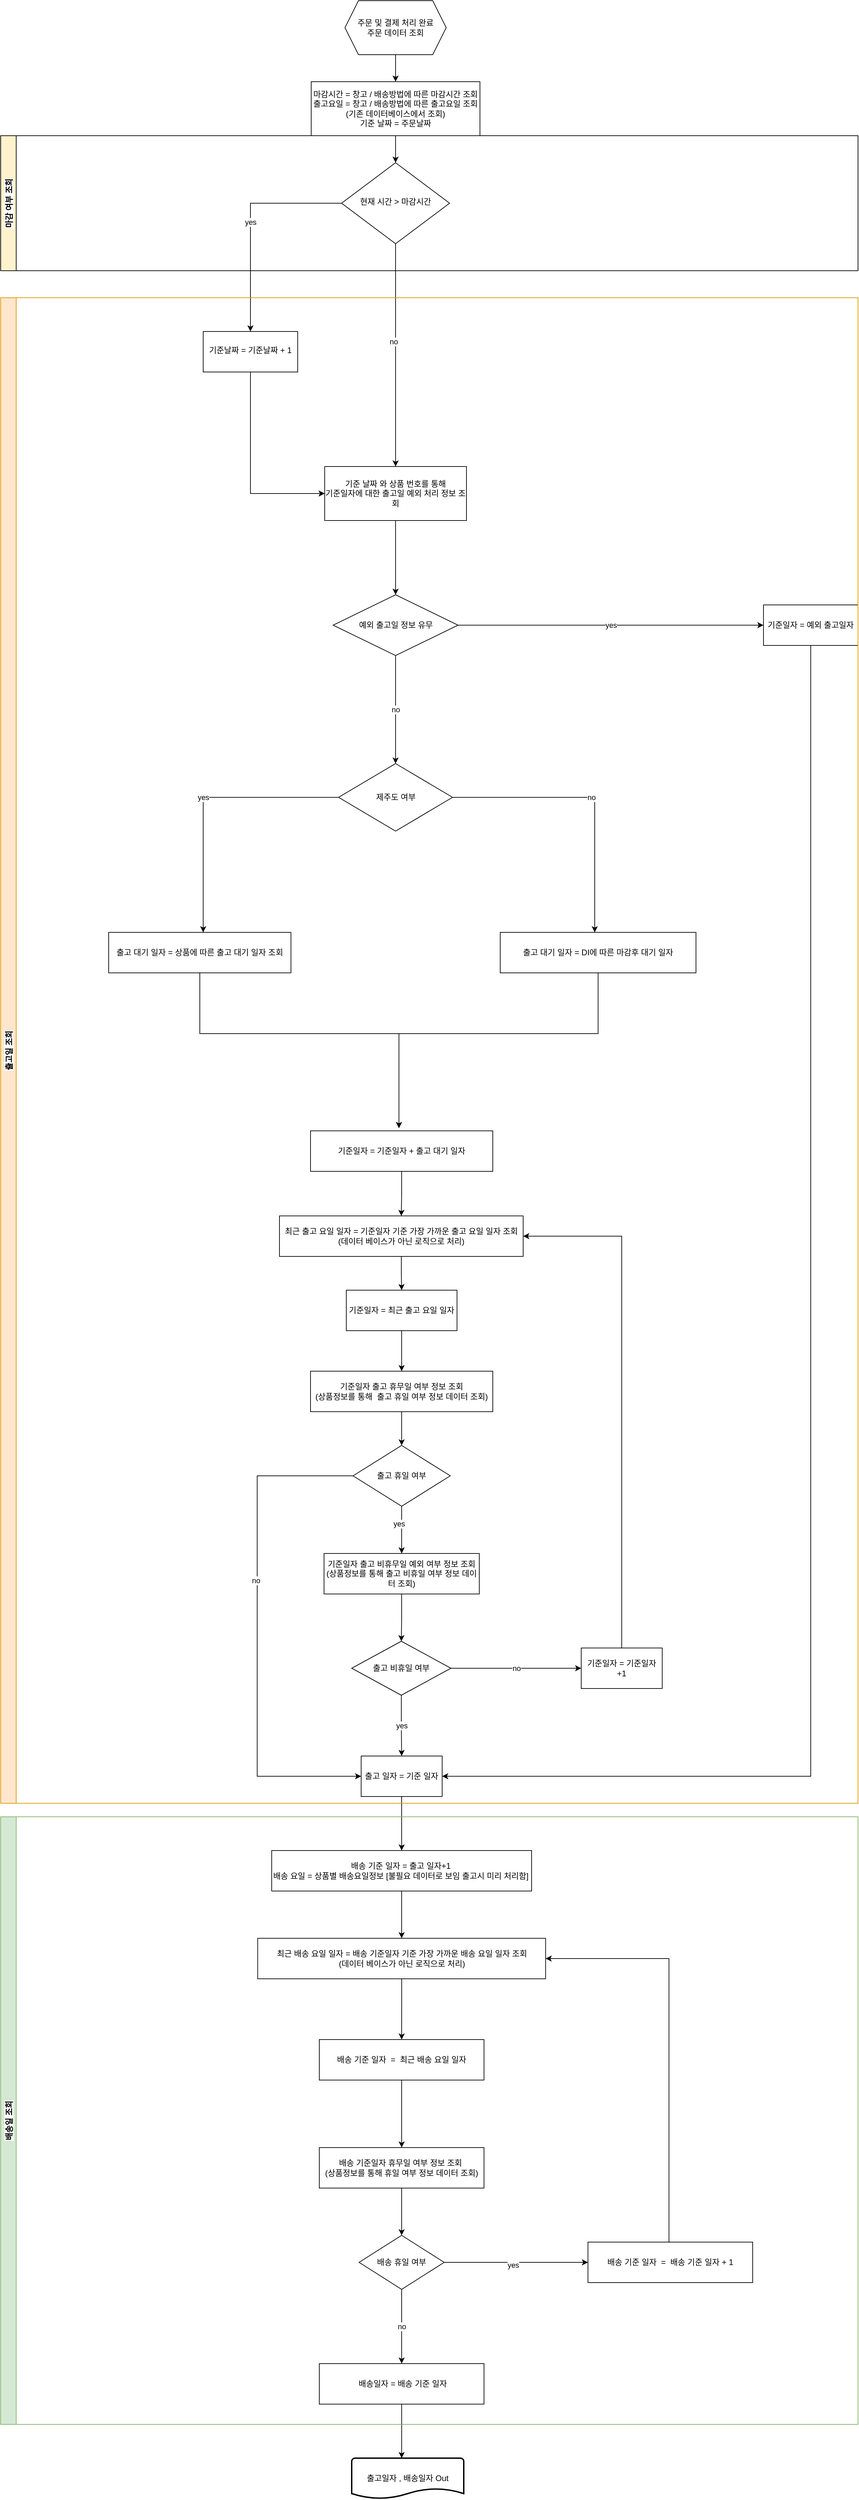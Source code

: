 <mxfile version="16.5.3" type="github" pages="3">
  <diagram id="VzNQY1p_oXzeHTvAkOu7" name="휴무일 처리 1안">
    <mxGraphModel dx="2893" dy="1044" grid="1" gridSize="10" guides="1" tooltips="1" connect="1" arrows="1" fold="1" page="1" pageScale="1" pageWidth="827" pageHeight="1169" math="0" shadow="0">
      <root>
        <mxCell id="0" />
        <mxCell id="1" parent="0" />
        <mxCell id="v3OYYm9u9Kp0wijlsDwA-1" value="" style="group" parent="1" vertex="1" connectable="0">
          <mxGeometry x="-590" y="50" width="1110" height="3700" as="geometry" />
        </mxCell>
        <mxCell id="Ka4MoPTzc-1YtRU2JHfL-5" value="현재 시간 &amp;gt; 마감시간" style="rhombus;whiteSpace=wrap;html=1;shadow=0;fontFamily=Helvetica;fontSize=12;align=center;strokeWidth=1;spacing=6;spacingTop=-4;" parent="v3OYYm9u9Kp0wijlsDwA-1" vertex="1">
          <mxGeometry x="345" y="240" width="160" height="120" as="geometry" />
        </mxCell>
        <mxCell id="Ka4MoPTzc-1YtRU2JHfL-7" value="주문 및 결제 처리 완료&lt;br&gt;주문 데이터 조회" style="shape=hexagon;perimeter=hexagonPerimeter2;whiteSpace=wrap;html=1;fixedSize=1;" parent="v3OYYm9u9Kp0wijlsDwA-1" vertex="1">
          <mxGeometry x="350" width="150" height="80" as="geometry" />
        </mxCell>
        <mxCell id="Ka4MoPTzc-1YtRU2JHfL-8" style="edgeStyle=orthogonalEdgeStyle;rounded=0;orthogonalLoop=1;jettySize=auto;html=1;entryX=0.5;entryY=0;entryDx=0;entryDy=0;" parent="v3OYYm9u9Kp0wijlsDwA-1" source="Ka4MoPTzc-1YtRU2JHfL-9" edge="1">
          <mxGeometry relative="1" as="geometry">
            <mxPoint x="425" y="240" as="targetPoint" />
          </mxGeometry>
        </mxCell>
        <mxCell id="Ka4MoPTzc-1YtRU2JHfL-9" value="&lt;span&gt;마감시간 = 창고 / 배송방법에 따른 마감시간 조회&lt;br&gt;&lt;/span&gt;출고요일&amp;nbsp;= 창고 / 배송방법에 따른 출고요일 조회&lt;span&gt;&lt;br&gt;(기존 데이터베이스에서 조회)&lt;/span&gt;&lt;br&gt;기준 날짜 = 주문날짜&lt;span&gt;&lt;br&gt;&lt;/span&gt;" style="rounded=0;whiteSpace=wrap;html=1;" parent="v3OYYm9u9Kp0wijlsDwA-1" vertex="1">
          <mxGeometry x="300" y="120" width="250" height="80" as="geometry" />
        </mxCell>
        <mxCell id="Ka4MoPTzc-1YtRU2JHfL-6" style="edgeStyle=orthogonalEdgeStyle;rounded=0;orthogonalLoop=1;jettySize=auto;html=1;entryX=0.5;entryY=0;entryDx=0;entryDy=0;" parent="v3OYYm9u9Kp0wijlsDwA-1" source="Ka4MoPTzc-1YtRU2JHfL-7" target="Ka4MoPTzc-1YtRU2JHfL-9" edge="1">
          <mxGeometry relative="1" as="geometry" />
        </mxCell>
        <mxCell id="Ka4MoPTzc-1YtRU2JHfL-11" value="기준날짜 = 기준날짜 + 1" style="whiteSpace=wrap;html=1;shadow=0;strokeWidth=1;spacing=6;spacingTop=-4;" parent="v3OYYm9u9Kp0wijlsDwA-1" vertex="1">
          <mxGeometry x="140" y="490" width="140" height="60" as="geometry" />
        </mxCell>
        <mxCell id="Ka4MoPTzc-1YtRU2JHfL-2" value="yes" style="edgeStyle=orthogonalEdgeStyle;rounded=0;orthogonalLoop=1;jettySize=auto;html=1;" parent="v3OYYm9u9Kp0wijlsDwA-1" source="Ka4MoPTzc-1YtRU2JHfL-5" target="Ka4MoPTzc-1YtRU2JHfL-11" edge="1">
          <mxGeometry relative="1" as="geometry">
            <Array as="points">
              <mxPoint x="210" y="300" />
            </Array>
          </mxGeometry>
        </mxCell>
        <mxCell id="Ka4MoPTzc-1YtRU2JHfL-13" value="기준 날짜 와 상품 번호를 통해&lt;br&gt;기준일자에 대한 출고일 예외 처리 정보 조회" style="rounded=0;whiteSpace=wrap;html=1;" parent="v3OYYm9u9Kp0wijlsDwA-1" vertex="1">
          <mxGeometry x="320" y="690" width="210" height="80" as="geometry" />
        </mxCell>
        <mxCell id="Ka4MoPTzc-1YtRU2JHfL-3" style="edgeStyle=orthogonalEdgeStyle;rounded=0;orthogonalLoop=1;jettySize=auto;html=1;" parent="v3OYYm9u9Kp0wijlsDwA-1" source="Ka4MoPTzc-1YtRU2JHfL-5" target="Ka4MoPTzc-1YtRU2JHfL-13" edge="1">
          <mxGeometry relative="1" as="geometry" />
        </mxCell>
        <mxCell id="Ka4MoPTzc-1YtRU2JHfL-4" value="no" style="edgeLabel;html=1;align=center;verticalAlign=middle;resizable=0;points=[];" parent="Ka4MoPTzc-1YtRU2JHfL-3" vertex="1" connectable="0">
          <mxGeometry x="-0.121" y="-3" relative="1" as="geometry">
            <mxPoint as="offset" />
          </mxGeometry>
        </mxCell>
        <mxCell id="Ka4MoPTzc-1YtRU2JHfL-10" style="edgeStyle=orthogonalEdgeStyle;rounded=0;orthogonalLoop=1;jettySize=auto;html=1;entryX=0;entryY=0.5;entryDx=0;entryDy=0;" parent="v3OYYm9u9Kp0wijlsDwA-1" source="Ka4MoPTzc-1YtRU2JHfL-11" target="Ka4MoPTzc-1YtRU2JHfL-13" edge="1">
          <mxGeometry relative="1" as="geometry">
            <Array as="points">
              <mxPoint x="210" y="730" />
            </Array>
          </mxGeometry>
        </mxCell>
        <mxCell id="Ka4MoPTzc-1YtRU2JHfL-16" value="예외 출고일 정보 유무" style="rhombus;whiteSpace=wrap;html=1;rounded=0;" parent="v3OYYm9u9Kp0wijlsDwA-1" vertex="1">
          <mxGeometry x="332.5" y="880" width="185" height="90" as="geometry" />
        </mxCell>
        <mxCell id="Ka4MoPTzc-1YtRU2JHfL-12" value="" style="edgeStyle=orthogonalEdgeStyle;rounded=0;orthogonalLoop=1;jettySize=auto;html=1;" parent="v3OYYm9u9Kp0wijlsDwA-1" source="Ka4MoPTzc-1YtRU2JHfL-13" target="Ka4MoPTzc-1YtRU2JHfL-16" edge="1">
          <mxGeometry relative="1" as="geometry" />
        </mxCell>
        <mxCell id="Ka4MoPTzc-1YtRU2JHfL-18" value="기준일자 = 예외 출고일자" style="whiteSpace=wrap;html=1;rounded=0;" parent="v3OYYm9u9Kp0wijlsDwA-1" vertex="1">
          <mxGeometry x="970" y="895" width="140" height="60" as="geometry" />
        </mxCell>
        <mxCell id="Ka4MoPTzc-1YtRU2JHfL-15" value="yes" style="edgeStyle=orthogonalEdgeStyle;rounded=0;orthogonalLoop=1;jettySize=auto;html=1;entryX=0;entryY=0.5;entryDx=0;entryDy=0;" parent="v3OYYm9u9Kp0wijlsDwA-1" source="Ka4MoPTzc-1YtRU2JHfL-16" target="Ka4MoPTzc-1YtRU2JHfL-18" edge="1">
          <mxGeometry relative="1" as="geometry" />
        </mxCell>
        <mxCell id="Ka4MoPTzc-1YtRU2JHfL-21" value="제주도 여부" style="rhombus;whiteSpace=wrap;html=1;" parent="v3OYYm9u9Kp0wijlsDwA-1" vertex="1">
          <mxGeometry x="340.62" y="1130" width="168.75" height="100" as="geometry" />
        </mxCell>
        <mxCell id="Ka4MoPTzc-1YtRU2JHfL-14" value="no" style="edgeStyle=orthogonalEdgeStyle;rounded=0;orthogonalLoop=1;jettySize=auto;html=1;" parent="v3OYYm9u9Kp0wijlsDwA-1" source="Ka4MoPTzc-1YtRU2JHfL-16" target="Ka4MoPTzc-1YtRU2JHfL-21" edge="1">
          <mxGeometry relative="1" as="geometry">
            <mxPoint x="425" y="1220" as="targetPoint" />
          </mxGeometry>
        </mxCell>
        <mxCell id="Ka4MoPTzc-1YtRU2JHfL-22" value="" style="edgeStyle=orthogonalEdgeStyle;rounded=0;orthogonalLoop=1;jettySize=auto;html=1;" parent="v3OYYm9u9Kp0wijlsDwA-1" source="Ka4MoPTzc-1YtRU2JHfL-23" edge="1">
          <mxGeometry relative="1" as="geometry">
            <mxPoint x="430" y="1670" as="targetPoint" />
            <Array as="points">
              <mxPoint x="135" y="1530" />
              <mxPoint x="430" y="1530" />
            </Array>
          </mxGeometry>
        </mxCell>
        <mxCell id="Ka4MoPTzc-1YtRU2JHfL-23" value="출고 대기 일자 = 상품에 따른 출고 대기 일자 조회" style="whiteSpace=wrap;html=1;" parent="v3OYYm9u9Kp0wijlsDwA-1" vertex="1">
          <mxGeometry y="1380" width="270" height="60" as="geometry" />
        </mxCell>
        <mxCell id="Ka4MoPTzc-1YtRU2JHfL-19" value="yes" style="edgeStyle=orthogonalEdgeStyle;rounded=0;orthogonalLoop=1;jettySize=auto;html=1;" parent="v3OYYm9u9Kp0wijlsDwA-1" source="Ka4MoPTzc-1YtRU2JHfL-21" target="Ka4MoPTzc-1YtRU2JHfL-23" edge="1">
          <mxGeometry relative="1" as="geometry">
            <Array as="points">
              <mxPoint x="140" y="1180" />
            </Array>
          </mxGeometry>
        </mxCell>
        <mxCell id="Ka4MoPTzc-1YtRU2JHfL-24" style="edgeStyle=orthogonalEdgeStyle;rounded=0;orthogonalLoop=1;jettySize=auto;html=1;" parent="v3OYYm9u9Kp0wijlsDwA-1" source="Ka4MoPTzc-1YtRU2JHfL-25" edge="1">
          <mxGeometry relative="1" as="geometry">
            <mxPoint x="430" y="1670" as="targetPoint" />
            <Array as="points">
              <mxPoint x="725" y="1530" />
              <mxPoint x="430" y="1530" />
            </Array>
          </mxGeometry>
        </mxCell>
        <mxCell id="Ka4MoPTzc-1YtRU2JHfL-25" value="출고 대기 일자 = DI에 따른 마감후 대기 일자" style="whiteSpace=wrap;html=1;" parent="v3OYYm9u9Kp0wijlsDwA-1" vertex="1">
          <mxGeometry x="580" y="1380" width="290" height="60" as="geometry" />
        </mxCell>
        <mxCell id="Ka4MoPTzc-1YtRU2JHfL-20" value="no" style="edgeStyle=orthogonalEdgeStyle;rounded=0;orthogonalLoop=1;jettySize=auto;html=1;" parent="v3OYYm9u9Kp0wijlsDwA-1" source="Ka4MoPTzc-1YtRU2JHfL-21" target="Ka4MoPTzc-1YtRU2JHfL-25" edge="1">
          <mxGeometry relative="1" as="geometry">
            <Array as="points">
              <mxPoint x="720" y="1180" />
            </Array>
          </mxGeometry>
        </mxCell>
        <mxCell id="Ka4MoPTzc-1YtRU2JHfL-27" value="기준일자 = 기준일자 + 출고 대기 일자" style="rounded=0;whiteSpace=wrap;html=1;" parent="v3OYYm9u9Kp0wijlsDwA-1" vertex="1">
          <mxGeometry x="299" y="1674" width="270" height="60" as="geometry" />
        </mxCell>
        <mxCell id="Ka4MoPTzc-1YtRU2JHfL-29" value="기준일자 출고 휴무일 여부 정보 조회&lt;br&gt;(상품정보를 통해&amp;nbsp; 출고 휴일 여부 정보 데이터 조회)" style="rounded=0;whiteSpace=wrap;html=1;" parent="v3OYYm9u9Kp0wijlsDwA-1" vertex="1">
          <mxGeometry x="299" y="2030" width="270" height="60" as="geometry" />
        </mxCell>
        <mxCell id="Ka4MoPTzc-1YtRU2JHfL-34" value="출고 휴일 여부" style="rhombus;whiteSpace=wrap;html=1;rounded=0;" parent="v3OYYm9u9Kp0wijlsDwA-1" vertex="1">
          <mxGeometry x="362" y="2140" width="144" height="90" as="geometry" />
        </mxCell>
        <mxCell id="Ka4MoPTzc-1YtRU2JHfL-28" value="" style="edgeStyle=orthogonalEdgeStyle;rounded=0;orthogonalLoop=1;jettySize=auto;html=1;" parent="v3OYYm9u9Kp0wijlsDwA-1" source="Ka4MoPTzc-1YtRU2JHfL-29" target="Ka4MoPTzc-1YtRU2JHfL-34" edge="1">
          <mxGeometry relative="1" as="geometry" />
        </mxCell>
        <mxCell id="Ka4MoPTzc-1YtRU2JHfL-36" value="&lt;span&gt;기준일자 출고 비휴무일 예외 여부 정보 조회&lt;/span&gt;&lt;br&gt;&lt;span&gt;(상품정보를 통해 출고 비휴일 여부 정보 데이터 조회)&lt;/span&gt;" style="whiteSpace=wrap;html=1;rounded=0;" parent="v3OYYm9u9Kp0wijlsDwA-1" vertex="1">
          <mxGeometry x="319" y="2300" width="230" height="60" as="geometry" />
        </mxCell>
        <mxCell id="Ka4MoPTzc-1YtRU2JHfL-30" value="" style="edgeStyle=orthogonalEdgeStyle;rounded=0;orthogonalLoop=1;jettySize=auto;html=1;" parent="v3OYYm9u9Kp0wijlsDwA-1" source="Ka4MoPTzc-1YtRU2JHfL-34" target="Ka4MoPTzc-1YtRU2JHfL-36" edge="1">
          <mxGeometry relative="1" as="geometry" />
        </mxCell>
        <mxCell id="Ka4MoPTzc-1YtRU2JHfL-31" value="yes" style="edgeLabel;html=1;align=center;verticalAlign=middle;resizable=0;points=[];" parent="Ka4MoPTzc-1YtRU2JHfL-30" vertex="1" connectable="0">
          <mxGeometry x="-0.257" y="-4" relative="1" as="geometry">
            <mxPoint as="offset" />
          </mxGeometry>
        </mxCell>
        <mxCell id="Ka4MoPTzc-1YtRU2JHfL-39" value="출고 비휴일 여부" style="rhombus;whiteSpace=wrap;html=1;rounded=0;" parent="v3OYYm9u9Kp0wijlsDwA-1" vertex="1">
          <mxGeometry x="360" y="2430" width="147" height="80" as="geometry" />
        </mxCell>
        <mxCell id="Ka4MoPTzc-1YtRU2JHfL-35" value="" style="edgeStyle=orthogonalEdgeStyle;rounded=0;orthogonalLoop=1;jettySize=auto;html=1;" parent="v3OYYm9u9Kp0wijlsDwA-1" source="Ka4MoPTzc-1YtRU2JHfL-36" target="Ka4MoPTzc-1YtRU2JHfL-39" edge="1">
          <mxGeometry relative="1" as="geometry" />
        </mxCell>
        <mxCell id="Ka4MoPTzc-1YtRU2JHfL-41" value="출고 일자 = 기준 일자" style="whiteSpace=wrap;html=1;rounded=0;" parent="v3OYYm9u9Kp0wijlsDwA-1" vertex="1">
          <mxGeometry x="374" y="2600" width="120" height="60" as="geometry" />
        </mxCell>
        <mxCell id="Ka4MoPTzc-1YtRU2JHfL-17" style="edgeStyle=orthogonalEdgeStyle;rounded=0;orthogonalLoop=1;jettySize=auto;html=1;entryX=1;entryY=0.5;entryDx=0;entryDy=0;" parent="v3OYYm9u9Kp0wijlsDwA-1" source="Ka4MoPTzc-1YtRU2JHfL-18" target="Ka4MoPTzc-1YtRU2JHfL-41" edge="1">
          <mxGeometry relative="1" as="geometry">
            <Array as="points">
              <mxPoint x="1040" y="2630" />
            </Array>
          </mxGeometry>
        </mxCell>
        <mxCell id="Ka4MoPTzc-1YtRU2JHfL-32" style="edgeStyle=orthogonalEdgeStyle;rounded=0;orthogonalLoop=1;jettySize=auto;html=1;entryX=0;entryY=0.5;entryDx=0;entryDy=0;" parent="v3OYYm9u9Kp0wijlsDwA-1" source="Ka4MoPTzc-1YtRU2JHfL-34" target="Ka4MoPTzc-1YtRU2JHfL-41" edge="1">
          <mxGeometry relative="1" as="geometry">
            <mxPoint x="230" y="2480" as="targetPoint" />
            <Array as="points">
              <mxPoint x="220" y="2185" />
              <mxPoint x="220" y="2630" />
            </Array>
          </mxGeometry>
        </mxCell>
        <mxCell id="Ka4MoPTzc-1YtRU2JHfL-33" value="no" style="edgeLabel;html=1;align=center;verticalAlign=middle;resizable=0;points=[];" parent="Ka4MoPTzc-1YtRU2JHfL-32" vertex="1" connectable="0">
          <mxGeometry x="-0.198" y="-2" relative="1" as="geometry">
            <mxPoint as="offset" />
          </mxGeometry>
        </mxCell>
        <mxCell id="Ka4MoPTzc-1YtRU2JHfL-37" value="yes" style="edgeStyle=orthogonalEdgeStyle;rounded=0;orthogonalLoop=1;jettySize=auto;html=1;" parent="v3OYYm9u9Kp0wijlsDwA-1" source="Ka4MoPTzc-1YtRU2JHfL-39" target="Ka4MoPTzc-1YtRU2JHfL-41" edge="1">
          <mxGeometry relative="1" as="geometry" />
        </mxCell>
        <mxCell id="Ka4MoPTzc-1YtRU2JHfL-43" value="기준일자 = 기준일자 +1" style="whiteSpace=wrap;html=1;rounded=0;" parent="v3OYYm9u9Kp0wijlsDwA-1" vertex="1">
          <mxGeometry x="700" y="2440" width="120" height="60" as="geometry" />
        </mxCell>
        <mxCell id="Ka4MoPTzc-1YtRU2JHfL-38" value="no" style="edgeStyle=orthogonalEdgeStyle;rounded=0;orthogonalLoop=1;jettySize=auto;html=1;entryX=0;entryY=0.5;entryDx=0;entryDy=0;" parent="v3OYYm9u9Kp0wijlsDwA-1" source="Ka4MoPTzc-1YtRU2JHfL-39" target="Ka4MoPTzc-1YtRU2JHfL-43" edge="1">
          <mxGeometry relative="1" as="geometry">
            <mxPoint x="640" y="2470" as="targetPoint" />
          </mxGeometry>
        </mxCell>
        <mxCell id="Ka4MoPTzc-1YtRU2JHfL-45" value="최근 출고 요일 일자 = 기준일자 기준 가장 가까운 출고 요일 일자 조회&lt;br&gt;(데이터 베이스가 아닌 로직으로 처리)" style="rounded=0;whiteSpace=wrap;html=1;" parent="v3OYYm9u9Kp0wijlsDwA-1" vertex="1">
          <mxGeometry x="253" y="1800" width="361" height="60" as="geometry" />
        </mxCell>
        <mxCell id="Ka4MoPTzc-1YtRU2JHfL-26" style="edgeStyle=orthogonalEdgeStyle;rounded=0;orthogonalLoop=1;jettySize=auto;html=1;entryX=0.5;entryY=0;entryDx=0;entryDy=0;" parent="v3OYYm9u9Kp0wijlsDwA-1" source="Ka4MoPTzc-1YtRU2JHfL-27" target="Ka4MoPTzc-1YtRU2JHfL-45" edge="1">
          <mxGeometry relative="1" as="geometry" />
        </mxCell>
        <mxCell id="Ka4MoPTzc-1YtRU2JHfL-42" style="edgeStyle=orthogonalEdgeStyle;rounded=0;orthogonalLoop=1;jettySize=auto;html=1;entryX=1;entryY=0.5;entryDx=0;entryDy=0;" parent="v3OYYm9u9Kp0wijlsDwA-1" source="Ka4MoPTzc-1YtRU2JHfL-43" target="Ka4MoPTzc-1YtRU2JHfL-45" edge="1">
          <mxGeometry relative="1" as="geometry">
            <Array as="points">
              <mxPoint x="760" y="1830" />
            </Array>
          </mxGeometry>
        </mxCell>
        <mxCell id="Ka4MoPTzc-1YtRU2JHfL-46" style="edgeStyle=orthogonalEdgeStyle;rounded=0;orthogonalLoop=1;jettySize=auto;html=1;entryX=0.5;entryY=0;entryDx=0;entryDy=0;" parent="v3OYYm9u9Kp0wijlsDwA-1" source="Ka4MoPTzc-1YtRU2JHfL-47" target="Ka4MoPTzc-1YtRU2JHfL-29" edge="1">
          <mxGeometry relative="1" as="geometry" />
        </mxCell>
        <mxCell id="Ka4MoPTzc-1YtRU2JHfL-47" value="기준일자 = 최근 출고 요일 일자" style="whiteSpace=wrap;html=1;rounded=0;" parent="v3OYYm9u9Kp0wijlsDwA-1" vertex="1">
          <mxGeometry x="352" y="1910" width="164" height="60" as="geometry" />
        </mxCell>
        <mxCell id="Ka4MoPTzc-1YtRU2JHfL-44" value="" style="edgeStyle=orthogonalEdgeStyle;rounded=0;orthogonalLoop=1;jettySize=auto;html=1;" parent="v3OYYm9u9Kp0wijlsDwA-1" source="Ka4MoPTzc-1YtRU2JHfL-45" target="Ka4MoPTzc-1YtRU2JHfL-47" edge="1">
          <mxGeometry relative="1" as="geometry" />
        </mxCell>
        <mxCell id="Ka4MoPTzc-1YtRU2JHfL-49" value="배송 기준 일자 = 출고 일자+1&amp;nbsp;&lt;br&gt;배송 요일 = 상품별 배송요일정보 [불필요 데이터로 보임 출고시 미리 처리함]&amp;nbsp;" style="whiteSpace=wrap;html=1;rounded=0;" parent="v3OYYm9u9Kp0wijlsDwA-1" vertex="1">
          <mxGeometry x="241.5" y="2740" width="385" height="60" as="geometry" />
        </mxCell>
        <mxCell id="Ka4MoPTzc-1YtRU2JHfL-40" value="" style="edgeStyle=orthogonalEdgeStyle;rounded=0;orthogonalLoop=1;jettySize=auto;html=1;" parent="v3OYYm9u9Kp0wijlsDwA-1" source="Ka4MoPTzc-1YtRU2JHfL-41" target="Ka4MoPTzc-1YtRU2JHfL-49" edge="1">
          <mxGeometry relative="1" as="geometry" />
        </mxCell>
        <mxCell id="Ka4MoPTzc-1YtRU2JHfL-51" value="배송 기준일자 휴무일 여부 정보 조회&amp;nbsp;&lt;br&gt;(상품정보를 통해 휴일 여부 정보 데이터 조회)" style="whiteSpace=wrap;html=1;rounded=0;" parent="v3OYYm9u9Kp0wijlsDwA-1" vertex="1">
          <mxGeometry x="312" y="3180" width="244" height="60" as="geometry" />
        </mxCell>
        <mxCell id="Ka4MoPTzc-1YtRU2JHfL-55" value="배송 휴일 여부" style="rhombus;whiteSpace=wrap;html=1;rounded=0;" parent="v3OYYm9u9Kp0wijlsDwA-1" vertex="1">
          <mxGeometry x="371" y="3310" width="126" height="80" as="geometry" />
        </mxCell>
        <mxCell id="Ka4MoPTzc-1YtRU2JHfL-50" value="" style="edgeStyle=orthogonalEdgeStyle;rounded=0;orthogonalLoop=1;jettySize=auto;html=1;" parent="v3OYYm9u9Kp0wijlsDwA-1" source="Ka4MoPTzc-1YtRU2JHfL-51" target="Ka4MoPTzc-1YtRU2JHfL-55" edge="1">
          <mxGeometry relative="1" as="geometry" />
        </mxCell>
        <mxCell id="Ka4MoPTzc-1YtRU2JHfL-57" value="최근 배송 요일 일자 =&amp;nbsp;배송&amp;nbsp;기준일자 기준 가장 가까운 배송 요일 일자 조회&lt;br&gt;(데이터 베이스가 아닌 로직으로 처리)" style="rounded=0;whiteSpace=wrap;html=1;" parent="v3OYYm9u9Kp0wijlsDwA-1" vertex="1">
          <mxGeometry x="220.75" y="2870" width="426.5" height="60" as="geometry" />
        </mxCell>
        <mxCell id="Ka4MoPTzc-1YtRU2JHfL-48" style="edgeStyle=orthogonalEdgeStyle;rounded=0;orthogonalLoop=1;jettySize=auto;html=1;entryX=0.5;entryY=0;entryDx=0;entryDy=0;" parent="v3OYYm9u9Kp0wijlsDwA-1" source="Ka4MoPTzc-1YtRU2JHfL-49" target="Ka4MoPTzc-1YtRU2JHfL-57" edge="1">
          <mxGeometry relative="1" as="geometry" />
        </mxCell>
        <mxCell id="Ka4MoPTzc-1YtRU2JHfL-58" style="edgeStyle=orthogonalEdgeStyle;rounded=0;orthogonalLoop=1;jettySize=auto;html=1;" parent="v3OYYm9u9Kp0wijlsDwA-1" source="Ka4MoPTzc-1YtRU2JHfL-59" target="Ka4MoPTzc-1YtRU2JHfL-51" edge="1">
          <mxGeometry relative="1" as="geometry" />
        </mxCell>
        <mxCell id="Ka4MoPTzc-1YtRU2JHfL-59" value="&lt;span&gt;배송 기준 일자&amp;nbsp; =&amp;nbsp;&amp;nbsp;&lt;/span&gt;최근 배송 요일 일자" style="whiteSpace=wrap;html=1;rounded=0;" parent="v3OYYm9u9Kp0wijlsDwA-1" vertex="1">
          <mxGeometry x="312" y="3020" width="244" height="60" as="geometry" />
        </mxCell>
        <mxCell id="Ka4MoPTzc-1YtRU2JHfL-56" style="edgeStyle=orthogonalEdgeStyle;rounded=0;orthogonalLoop=1;jettySize=auto;html=1;" parent="v3OYYm9u9Kp0wijlsDwA-1" source="Ka4MoPTzc-1YtRU2JHfL-57" target="Ka4MoPTzc-1YtRU2JHfL-59" edge="1">
          <mxGeometry relative="1" as="geometry" />
        </mxCell>
        <mxCell id="Ka4MoPTzc-1YtRU2JHfL-62" value="&amp;nbsp;배송일자 = 배송 기준 일자" style="whiteSpace=wrap;html=1;rounded=0;" parent="v3OYYm9u9Kp0wijlsDwA-1" vertex="1">
          <mxGeometry x="312" y="3500" width="244" height="60" as="geometry" />
        </mxCell>
        <mxCell id="Ka4MoPTzc-1YtRU2JHfL-52" value="no" style="edgeStyle=orthogonalEdgeStyle;rounded=0;orthogonalLoop=1;jettySize=auto;html=1;" parent="v3OYYm9u9Kp0wijlsDwA-1" source="Ka4MoPTzc-1YtRU2JHfL-55" target="Ka4MoPTzc-1YtRU2JHfL-62" edge="1">
          <mxGeometry relative="1" as="geometry" />
        </mxCell>
        <mxCell id="Ka4MoPTzc-1YtRU2JHfL-63" style="edgeStyle=orthogonalEdgeStyle;rounded=0;orthogonalLoop=1;jettySize=auto;html=1;entryX=1;entryY=0.5;entryDx=0;entryDy=0;" parent="v3OYYm9u9Kp0wijlsDwA-1" source="Ka4MoPTzc-1YtRU2JHfL-64" target="Ka4MoPTzc-1YtRU2JHfL-57" edge="1">
          <mxGeometry relative="1" as="geometry">
            <Array as="points">
              <mxPoint x="830" y="2900" />
            </Array>
          </mxGeometry>
        </mxCell>
        <mxCell id="Ka4MoPTzc-1YtRU2JHfL-64" value="&lt;span&gt;배송 기준 일자&amp;nbsp; =&amp;nbsp; 배송 기준 일자 + 1&lt;/span&gt;" style="whiteSpace=wrap;html=1;rounded=0;" parent="v3OYYm9u9Kp0wijlsDwA-1" vertex="1">
          <mxGeometry x="710" y="3320" width="244" height="60" as="geometry" />
        </mxCell>
        <mxCell id="Ka4MoPTzc-1YtRU2JHfL-53" style="edgeStyle=orthogonalEdgeStyle;rounded=0;orthogonalLoop=1;jettySize=auto;html=1;entryX=0;entryY=0.5;entryDx=0;entryDy=0;" parent="v3OYYm9u9Kp0wijlsDwA-1" source="Ka4MoPTzc-1YtRU2JHfL-55" target="Ka4MoPTzc-1YtRU2JHfL-64" edge="1">
          <mxGeometry relative="1" as="geometry" />
        </mxCell>
        <mxCell id="Ka4MoPTzc-1YtRU2JHfL-54" value="yes" style="edgeLabel;html=1;align=center;verticalAlign=middle;resizable=0;points=[];" parent="Ka4MoPTzc-1YtRU2JHfL-53" vertex="1" connectable="0">
          <mxGeometry x="-0.042" y="-3" relative="1" as="geometry">
            <mxPoint y="1" as="offset" />
          </mxGeometry>
        </mxCell>
        <mxCell id="Ka4MoPTzc-1YtRU2JHfL-65" value="출고일자 , 배송일자 Out" style="strokeWidth=2;html=1;shape=mxgraph.flowchart.document2;whiteSpace=wrap;size=0.25;labelBackgroundColor=#FFFFFF;" parent="v3OYYm9u9Kp0wijlsDwA-1" vertex="1">
          <mxGeometry x="360" y="3640" width="166" height="60" as="geometry" />
        </mxCell>
        <mxCell id="Ka4MoPTzc-1YtRU2JHfL-61" style="edgeStyle=orthogonalEdgeStyle;rounded=0;orthogonalLoop=1;jettySize=auto;html=1;entryX=0.446;entryY=0;entryDx=0;entryDy=0;entryPerimeter=0;" parent="v3OYYm9u9Kp0wijlsDwA-1" source="Ka4MoPTzc-1YtRU2JHfL-62" target="Ka4MoPTzc-1YtRU2JHfL-65" edge="1">
          <mxGeometry relative="1" as="geometry" />
        </mxCell>
        <mxCell id="_1lw4KRuPsajqVjGMdd5-1" value="츌고일 조회" style="swimlane;horizontal=0;labelBackgroundColor=#FFFFFF;fillColor=#ffe6cc;strokeColor=#d79b00;" vertex="1" parent="v3OYYm9u9Kp0wijlsDwA-1">
          <mxGeometry x="-160" y="440" width="1270" height="2230" as="geometry" />
        </mxCell>
        <mxCell id="_1lw4KRuPsajqVjGMdd5-6" value="배송일 조회" style="swimlane;horizontal=0;labelBackgroundColor=#FFFFFF;fillColor=#d5e8d4;strokeColor=#82b366;" vertex="1" parent="v3OYYm9u9Kp0wijlsDwA-1">
          <mxGeometry x="-160" y="2690" width="1270" height="900" as="geometry" />
        </mxCell>
        <mxCell id="_1lw4KRuPsajqVjGMdd5-2" value="마감 여부 조회" style="swimlane;horizontal=0;labelBackgroundColor=#FFFFFF;fillColor=#FFF2CC;gradientColor=none;" vertex="1" parent="1">
          <mxGeometry x="-750" y="250" width="1270" height="200" as="geometry" />
        </mxCell>
      </root>
    </mxGraphModel>
  </diagram>
  <diagram id="o2NzunDyzg4TnvlhAIjw" name="예상 휴무일 순서도">
    <mxGraphModel dx="2893" dy="1044" grid="1" gridSize="10" guides="1" tooltips="1" connect="1" arrows="1" fold="1" page="1" pageScale="1" pageWidth="827" pageHeight="1169" math="0" shadow="0">
      <root>
        <mxCell id="uPJKY-3OwysXw3wWVKP1-0" />
        <mxCell id="uPJKY-3OwysXw3wWVKP1-1" parent="uPJKY-3OwysXw3wWVKP1-0" />
        <mxCell id="qcPXBjvDIgScsVP_rZg_-3" value="" style="edgeStyle=orthogonalEdgeStyle;rounded=0;orthogonalLoop=1;jettySize=auto;html=1;" edge="1" parent="uPJKY-3OwysXw3wWVKP1-1" source="qcPXBjvDIgScsVP_rZg_-0" target="qcPXBjvDIgScsVP_rZg_-2">
          <mxGeometry relative="1" as="geometry" />
        </mxCell>
        <mxCell id="qcPXBjvDIgScsVP_rZg_-0" value="해당 주문이 예약 배송이 가능" style="shape=hexagon;perimeter=hexagonPerimeter2;whiteSpace=wrap;html=1;fixedSize=1;" vertex="1" parent="uPJKY-3OwysXw3wWVKP1-1">
          <mxGeometry x="-517.01" y="40" width="150" height="80" as="geometry" />
        </mxCell>
        <mxCell id="qcPXBjvDIgScsVP_rZg_-5" value="" style="edgeStyle=orthogonalEdgeStyle;rounded=0;orthogonalLoop=1;jettySize=auto;html=1;" edge="1" parent="uPJKY-3OwysXw3wWVKP1-1" source="qcPXBjvDIgScsVP_rZg_-2" target="qcPXBjvDIgScsVP_rZg_-4">
          <mxGeometry relative="1" as="geometry" />
        </mxCell>
        <mxCell id="qcPXBjvDIgScsVP_rZg_-2" value="기준일자 = 현시간일자&lt;br&gt;&amp;nbsp;i = 0&lt;br&gt;리스트 = []" style="whiteSpace=wrap;html=1;" vertex="1" parent="uPJKY-3OwysXw3wWVKP1-1">
          <mxGeometry x="-502" y="150" width="120" height="60" as="geometry" />
        </mxCell>
        <mxCell id="qcPXBjvDIgScsVP_rZg_-37" style="edgeStyle=orthogonalEdgeStyle;rounded=0;orthogonalLoop=1;jettySize=auto;html=1;entryX=0.5;entryY=0;entryDx=0;entryDy=0;" edge="1" parent="uPJKY-3OwysXw3wWVKP1-1" source="qcPXBjvDIgScsVP_rZg_-4" target="qcPXBjvDIgScsVP_rZg_-6">
          <mxGeometry relative="1" as="geometry" />
        </mxCell>
        <mxCell id="qcPXBjvDIgScsVP_rZg_-4" value="출고일 = 주문정보와 기준일자를 통해 조회&lt;br&gt;배송일 = 주문정보와 기준일자를 통해 조회&lt;br&gt;(&lt;span style=&quot;background-color: rgb(255 , 255 , 153)&quot;&gt;배송일을 조회하기 위하여 마감여부 출고일을 모두 구하여야함 그리하여 배송일 조회 메소드안에서 구현됨&lt;br&gt;AS-IS 에서는 각각에 대한 메소드만 있어서 똑같은 메소드를 여러번 콜함&lt;/span&gt;)" style="whiteSpace=wrap;html=1;" vertex="1" parent="uPJKY-3OwysXw3wWVKP1-1">
          <mxGeometry x="-630" y="240" width="360" height="130" as="geometry" />
        </mxCell>
        <mxCell id="qcPXBjvDIgScsVP_rZg_-10" value="" style="edgeStyle=orthogonalEdgeStyle;rounded=0;orthogonalLoop=1;jettySize=auto;html=1;" edge="1" parent="uPJKY-3OwysXw3wWVKP1-1" target="qcPXBjvDIgScsVP_rZg_-9">
          <mxGeometry relative="1" as="geometry">
            <mxPoint x="-444.26" y="490" as="sourcePoint" />
          </mxGeometry>
        </mxCell>
        <mxCell id="qcPXBjvDIgScsVP_rZg_-6" value="리스트에 배송일 , 출고일 정보 추가" style="whiteSpace=wrap;html=1;" vertex="1" parent="uPJKY-3OwysXw3wWVKP1-1">
          <mxGeometry x="-539.5" y="430" width="195" height="60" as="geometry" />
        </mxCell>
        <mxCell id="qcPXBjvDIgScsVP_rZg_-12" value="" style="edgeStyle=orthogonalEdgeStyle;rounded=0;orthogonalLoop=1;jettySize=auto;html=1;entryX=0.5;entryY=0;entryDx=0;entryDy=0;" edge="1" parent="uPJKY-3OwysXw3wWVKP1-1" source="qcPXBjvDIgScsVP_rZg_-9" target="qcPXBjvDIgScsVP_rZg_-16">
          <mxGeometry relative="1" as="geometry">
            <mxPoint x="-444.26" y="775" as="targetPoint" />
          </mxGeometry>
        </mxCell>
        <mxCell id="qcPXBjvDIgScsVP_rZg_-13" value="yes" style="edgeLabel;html=1;align=center;verticalAlign=middle;resizable=0;points=[];" vertex="1" connectable="0" parent="qcPXBjvDIgScsVP_rZg_-12">
          <mxGeometry x="0.011" y="-1" relative="1" as="geometry">
            <mxPoint as="offset" />
          </mxGeometry>
        </mxCell>
        <mxCell id="qcPXBjvDIgScsVP_rZg_-23" style="edgeStyle=orthogonalEdgeStyle;rounded=0;orthogonalLoop=1;jettySize=auto;html=1;entryX=0;entryY=0.5;entryDx=0;entryDy=0;" edge="1" parent="uPJKY-3OwysXw3wWVKP1-1" source="qcPXBjvDIgScsVP_rZg_-9" target="qcPXBjvDIgScsVP_rZg_-21">
          <mxGeometry relative="1" as="geometry">
            <Array as="points">
              <mxPoint x="-589.26" y="625" />
              <mxPoint x="-589.26" y="920" />
            </Array>
          </mxGeometry>
        </mxCell>
        <mxCell id="qcPXBjvDIgScsVP_rZg_-24" value="no" style="edgeLabel;html=1;align=center;verticalAlign=middle;resizable=0;points=[];" vertex="1" connectable="0" parent="qcPXBjvDIgScsVP_rZg_-23">
          <mxGeometry x="0.079" y="-3" relative="1" as="geometry">
            <mxPoint as="offset" />
          </mxGeometry>
        </mxCell>
        <mxCell id="qcPXBjvDIgScsVP_rZg_-9" value="i = 0&lt;br&gt;(첫번째 배송일 추가일 경우)" style="rhombus;whiteSpace=wrap;html=1;" vertex="1" parent="uPJKY-3OwysXw3wWVKP1-1">
          <mxGeometry x="-528.02" y="540" width="167.5" height="90" as="geometry" />
        </mxCell>
        <mxCell id="qcPXBjvDIgScsVP_rZg_-18" value="" style="edgeStyle=orthogonalEdgeStyle;rounded=0;orthogonalLoop=1;jettySize=auto;html=1;" edge="1" parent="uPJKY-3OwysXw3wWVKP1-1" source="qcPXBjvDIgScsVP_rZg_-16" target="qcPXBjvDIgScsVP_rZg_-17">
          <mxGeometry relative="1" as="geometry" />
        </mxCell>
        <mxCell id="qcPXBjvDIgScsVP_rZg_-16" value="현시간 기준으로 마감여부&amp;nbsp;" style="rhombus;whiteSpace=wrap;html=1;fillColor=#f5f5f5;fontColor=#333333;strokeColor=#666666;" vertex="1" parent="uPJKY-3OwysXw3wWVKP1-1">
          <mxGeometry x="-528.01" y="670" width="168.75" height="80" as="geometry" />
        </mxCell>
        <mxCell id="qcPXBjvDIgScsVP_rZg_-22" style="edgeStyle=orthogonalEdgeStyle;rounded=0;orthogonalLoop=1;jettySize=auto;html=1;entryX=0.5;entryY=0;entryDx=0;entryDy=0;" edge="1" parent="uPJKY-3OwysXw3wWVKP1-1" source="qcPXBjvDIgScsVP_rZg_-17" target="qcPXBjvDIgScsVP_rZg_-21">
          <mxGeometry relative="1" as="geometry" />
        </mxCell>
        <mxCell id="qcPXBjvDIgScsVP_rZg_-17" value="화면에 토요일 / 평일 여부 전달을 위한 값 세팅" style="whiteSpace=wrap;html=1;fillColor=#f5f5f5;fontColor=#333333;strokeColor=#666666;" vertex="1" parent="uPJKY-3OwysXw3wWVKP1-1">
          <mxGeometry x="-504.255" y="790" width="120" height="60" as="geometry" />
        </mxCell>
        <mxCell id="qcPXBjvDIgScsVP_rZg_-28" value="" style="edgeStyle=orthogonalEdgeStyle;rounded=0;orthogonalLoop=1;jettySize=auto;html=1;" edge="1" parent="uPJKY-3OwysXw3wWVKP1-1" source="qcPXBjvDIgScsVP_rZg_-21" target="qcPXBjvDIgScsVP_rZg_-27">
          <mxGeometry relative="1" as="geometry" />
        </mxCell>
        <mxCell id="qcPXBjvDIgScsVP_rZg_-21" value="기준일자 = 출고일 + 1&lt;br&gt;i = i + 1" style="whiteSpace=wrap;html=1;" vertex="1" parent="uPJKY-3OwysXw3wWVKP1-1">
          <mxGeometry x="-504.265" y="890" width="120" height="60" as="geometry" />
        </mxCell>
        <mxCell id="qcPXBjvDIgScsVP_rZg_-30" value="no" style="edgeStyle=orthogonalEdgeStyle;rounded=0;orthogonalLoop=1;jettySize=auto;html=1;" edge="1" parent="uPJKY-3OwysXw3wWVKP1-1" source="qcPXBjvDIgScsVP_rZg_-27" target="qcPXBjvDIgScsVP_rZg_-29">
          <mxGeometry relative="1" as="geometry" />
        </mxCell>
        <mxCell id="qcPXBjvDIgScsVP_rZg_-31" style="edgeStyle=orthogonalEdgeStyle;rounded=0;orthogonalLoop=1;jettySize=auto;html=1;entryX=1;entryY=0.25;entryDx=0;entryDy=0;" edge="1" parent="uPJKY-3OwysXw3wWVKP1-1" source="qcPXBjvDIgScsVP_rZg_-27" target="qcPXBjvDIgScsVP_rZg_-4">
          <mxGeometry relative="1" as="geometry">
            <Array as="points">
              <mxPoint x="-444" y="949" />
              <mxPoint x="-200" y="949" />
              <mxPoint x="-200" y="273" />
            </Array>
          </mxGeometry>
        </mxCell>
        <mxCell id="qcPXBjvDIgScsVP_rZg_-32" value="yes" style="edgeLabel;html=1;align=center;verticalAlign=middle;resizable=0;points=[];" vertex="1" connectable="0" parent="qcPXBjvDIgScsVP_rZg_-31">
          <mxGeometry x="-0.249" y="1" relative="1" as="geometry">
            <mxPoint x="1" as="offset" />
          </mxGeometry>
        </mxCell>
        <mxCell id="qcPXBjvDIgScsVP_rZg_-27" value="i &amp;lt; 3" style="rhombus;whiteSpace=wrap;html=1;" vertex="1" parent="uPJKY-3OwysXw3wWVKP1-1">
          <mxGeometry x="-496.14" y="979" width="105.01" height="80" as="geometry" />
        </mxCell>
        <mxCell id="qcPXBjvDIgScsVP_rZg_-29" value="배송일 리스트 OUT" style="shape=document;whiteSpace=wrap;html=1;boundedLbl=1;" vertex="1" parent="uPJKY-3OwysXw3wWVKP1-1">
          <mxGeometry x="-504.265" y="1100" width="120" height="80" as="geometry" />
        </mxCell>
        <mxCell id="qcPXBjvDIgScsVP_rZg_-34" value="회색 순서는 실제 배송정보 조회와 &lt;br&gt;큰 영향도는 없으나 화면에서 사용중임" style="text;html=1;strokeColor=#666666;fillColor=#f5f5f5;align=center;verticalAlign=middle;whiteSpace=wrap;rounded=0;labelBackgroundColor=#FFFFFF;fontColor=#333333;" vertex="1" parent="uPJKY-3OwysXw3wWVKP1-1">
          <mxGeometry x="-413" y="650" width="190" height="50" as="geometry" />
        </mxCell>
      </root>
    </mxGraphModel>
  </diagram>
  <diagram id="N_eY2CtoQwLmM7Ibbt4v" name="테이블설계도">
    <mxGraphModel dx="2066" dy="1129" grid="1" gridSize="10" guides="1" tooltips="1" connect="1" arrows="1" fold="1" page="1" pageScale="1" pageWidth="827" pageHeight="1169" math="0" shadow="0">
      <root>
        <mxCell id="BQgfGsZmI9zJLPWZiyGh-0" />
        <mxCell id="BQgfGsZmI9zJLPWZiyGh-1" parent="BQgfGsZmI9zJLPWZiyGh-0" />
        <mxCell id="BQgfGsZmI9zJLPWZiyGh-2" value="배송 요일 정보 / 마감 정보 테이블" style="shape=table;startSize=30;container=1;collapsible=1;childLayout=tableLayout;fixedRows=1;rowLines=0;fontStyle=1;align=center;resizeLast=1;" vertex="1" parent="BQgfGsZmI9zJLPWZiyGh-1">
          <mxGeometry x="20" y="110" width="300" height="160" as="geometry" />
        </mxCell>
        <mxCell id="BQgfGsZmI9zJLPWZiyGh-3" value="" style="shape=tableRow;horizontal=0;startSize=0;swimlaneHead=0;swimlaneBody=0;fillColor=none;collapsible=0;dropTarget=0;points=[[0,0.5],[1,0.5]];portConstraint=eastwest;top=0;left=0;right=0;bottom=1;" vertex="1" parent="BQgfGsZmI9zJLPWZiyGh-2">
          <mxGeometry y="30" width="300" height="30" as="geometry" />
        </mxCell>
        <mxCell id="BQgfGsZmI9zJLPWZiyGh-4" value="PK" style="shape=partialRectangle;connectable=0;fillColor=none;top=0;left=0;bottom=0;right=0;fontStyle=1;overflow=hidden;" vertex="1" parent="BQgfGsZmI9zJLPWZiyGh-3">
          <mxGeometry width="30" height="30" as="geometry">
            <mxRectangle width="30" height="30" as="alternateBounds" />
          </mxGeometry>
        </mxCell>
        <mxCell id="BQgfGsZmI9zJLPWZiyGh-5" value="PK" style="shape=partialRectangle;connectable=0;fillColor=none;top=0;left=0;bottom=0;right=0;align=left;spacingLeft=6;fontStyle=5;overflow=hidden;" vertex="1" parent="BQgfGsZmI9zJLPWZiyGh-3">
          <mxGeometry x="30" width="270" height="30" as="geometry">
            <mxRectangle width="270" height="30" as="alternateBounds" />
          </mxGeometry>
        </mxCell>
        <mxCell id="BQgfGsZmI9zJLPWZiyGh-6" value="" style="shape=tableRow;horizontal=0;startSize=0;swimlaneHead=0;swimlaneBody=0;fillColor=none;collapsible=0;dropTarget=0;points=[[0,0.5],[1,0.5]];portConstraint=eastwest;top=0;left=0;right=0;bottom=0;" vertex="1" parent="BQgfGsZmI9zJLPWZiyGh-2">
          <mxGeometry y="60" width="300" height="30" as="geometry" />
        </mxCell>
        <mxCell id="BQgfGsZmI9zJLPWZiyGh-7" value="" style="shape=partialRectangle;connectable=0;fillColor=none;top=0;left=0;bottom=0;right=0;editable=1;overflow=hidden;" vertex="1" parent="BQgfGsZmI9zJLPWZiyGh-6">
          <mxGeometry width="30" height="30" as="geometry">
            <mxRectangle width="30" height="30" as="alternateBounds" />
          </mxGeometry>
        </mxCell>
        <mxCell id="BQgfGsZmI9zJLPWZiyGh-8" value="컬럼 1" style="shape=partialRectangle;connectable=0;fillColor=none;top=0;left=0;bottom=0;right=0;align=left;spacingLeft=6;overflow=hidden;" vertex="1" parent="BQgfGsZmI9zJLPWZiyGh-6">
          <mxGeometry x="30" width="270" height="30" as="geometry">
            <mxRectangle width="270" height="30" as="alternateBounds" />
          </mxGeometry>
        </mxCell>
        <mxCell id="BQgfGsZmI9zJLPWZiyGh-9" value="" style="shape=tableRow;horizontal=0;startSize=0;swimlaneHead=0;swimlaneBody=0;fillColor=none;collapsible=0;dropTarget=0;points=[[0,0.5],[1,0.5]];portConstraint=eastwest;top=0;left=0;right=0;bottom=0;" vertex="1" parent="BQgfGsZmI9zJLPWZiyGh-2">
          <mxGeometry y="90" width="300" height="30" as="geometry" />
        </mxCell>
        <mxCell id="BQgfGsZmI9zJLPWZiyGh-10" value="" style="shape=partialRectangle;connectable=0;fillColor=none;top=0;left=0;bottom=0;right=0;editable=1;overflow=hidden;" vertex="1" parent="BQgfGsZmI9zJLPWZiyGh-9">
          <mxGeometry width="30" height="30" as="geometry">
            <mxRectangle width="30" height="30" as="alternateBounds" />
          </mxGeometry>
        </mxCell>
        <mxCell id="BQgfGsZmI9zJLPWZiyGh-11" value="컬럼 2" style="shape=partialRectangle;connectable=0;fillColor=none;top=0;left=0;bottom=0;right=0;align=left;spacingLeft=6;overflow=hidden;" vertex="1" parent="BQgfGsZmI9zJLPWZiyGh-9">
          <mxGeometry x="30" width="270" height="30" as="geometry">
            <mxRectangle width="270" height="30" as="alternateBounds" />
          </mxGeometry>
        </mxCell>
        <mxCell id="BQgfGsZmI9zJLPWZiyGh-12" value="" style="shape=tableRow;horizontal=0;startSize=0;swimlaneHead=0;swimlaneBody=0;fillColor=none;collapsible=0;dropTarget=0;points=[[0,0.5],[1,0.5]];portConstraint=eastwest;top=0;left=0;right=0;bottom=0;" vertex="1" parent="BQgfGsZmI9zJLPWZiyGh-2">
          <mxGeometry y="120" width="300" height="30" as="geometry" />
        </mxCell>
        <mxCell id="BQgfGsZmI9zJLPWZiyGh-13" value="" style="shape=partialRectangle;connectable=0;fillColor=none;top=0;left=0;bottom=0;right=0;editable=1;overflow=hidden;" vertex="1" parent="BQgfGsZmI9zJLPWZiyGh-12">
          <mxGeometry width="30" height="30" as="geometry">
            <mxRectangle width="30" height="30" as="alternateBounds" />
          </mxGeometry>
        </mxCell>
        <mxCell id="BQgfGsZmI9zJLPWZiyGh-14" value="값 1" style="shape=partialRectangle;connectable=0;fillColor=none;top=0;left=0;bottom=0;right=0;align=left;spacingLeft=6;overflow=hidden;" vertex="1" parent="BQgfGsZmI9zJLPWZiyGh-12">
          <mxGeometry x="30" width="270" height="30" as="geometry">
            <mxRectangle width="270" height="30" as="alternateBounds" />
          </mxGeometry>
        </mxCell>
        <mxCell id="BQgfGsZmI9zJLPWZiyGh-15" value="휴일 정보 테이블" style="shape=table;startSize=30;container=1;collapsible=1;childLayout=tableLayout;fixedRows=1;rowLines=0;fontStyle=1;align=center;resizeLast=1;" vertex="1" parent="BQgfGsZmI9zJLPWZiyGh-1">
          <mxGeometry x="414" y="110" width="330" height="150" as="geometry">
            <mxRectangle x="414" y="110" width="110" height="30" as="alternateBounds" />
          </mxGeometry>
        </mxCell>
        <mxCell id="BQgfGsZmI9zJLPWZiyGh-16" value="" style="shape=tableRow;horizontal=0;startSize=0;swimlaneHead=0;swimlaneBody=0;fillColor=none;collapsible=0;dropTarget=0;points=[[0,0.5],[1,0.5]];portConstraint=eastwest;top=0;left=0;right=0;bottom=1;" vertex="1" parent="BQgfGsZmI9zJLPWZiyGh-15">
          <mxGeometry y="30" width="330" height="30" as="geometry" />
        </mxCell>
        <mxCell id="BQgfGsZmI9zJLPWZiyGh-17" value="PK" style="shape=partialRectangle;connectable=0;fillColor=none;top=0;left=0;bottom=0;right=0;fontStyle=1;overflow=hidden;" vertex="1" parent="BQgfGsZmI9zJLPWZiyGh-16">
          <mxGeometry width="30" height="30" as="geometry">
            <mxRectangle width="30" height="30" as="alternateBounds" />
          </mxGeometry>
        </mxCell>
        <mxCell id="BQgfGsZmI9zJLPWZiyGh-18" value="PK" style="shape=partialRectangle;connectable=0;fillColor=none;top=0;left=0;bottom=0;right=0;align=left;spacingLeft=6;fontStyle=5;overflow=hidden;" vertex="1" parent="BQgfGsZmI9zJLPWZiyGh-16">
          <mxGeometry x="30" width="300" height="30" as="geometry">
            <mxRectangle width="300" height="30" as="alternateBounds" />
          </mxGeometry>
        </mxCell>
        <mxCell id="BQgfGsZmI9zJLPWZiyGh-19" value="" style="shape=tableRow;horizontal=0;startSize=0;swimlaneHead=0;swimlaneBody=0;fillColor=none;collapsible=0;dropTarget=0;points=[[0,0.5],[1,0.5]];portConstraint=eastwest;top=0;left=0;right=0;bottom=0;" vertex="1" parent="BQgfGsZmI9zJLPWZiyGh-15">
          <mxGeometry y="60" width="330" height="30" as="geometry" />
        </mxCell>
        <mxCell id="BQgfGsZmI9zJLPWZiyGh-20" value="" style="shape=partialRectangle;connectable=0;fillColor=none;top=0;left=0;bottom=0;right=0;editable=1;overflow=hidden;" vertex="1" parent="BQgfGsZmI9zJLPWZiyGh-19">
          <mxGeometry width="30" height="30" as="geometry">
            <mxRectangle width="30" height="30" as="alternateBounds" />
          </mxGeometry>
        </mxCell>
        <mxCell id="BQgfGsZmI9zJLPWZiyGh-21" value="일자 정보" style="shape=partialRectangle;connectable=0;fillColor=none;top=0;left=0;bottom=0;right=0;align=left;spacingLeft=6;overflow=hidden;" vertex="1" parent="BQgfGsZmI9zJLPWZiyGh-19">
          <mxGeometry x="30" width="300" height="30" as="geometry">
            <mxRectangle width="300" height="30" as="alternateBounds" />
          </mxGeometry>
        </mxCell>
        <mxCell id="BQgfGsZmI9zJLPWZiyGh-22" value="" style="shape=tableRow;horizontal=0;startSize=0;swimlaneHead=0;swimlaneBody=0;fillColor=none;collapsible=0;dropTarget=0;points=[[0,0.5],[1,0.5]];portConstraint=eastwest;top=0;left=0;right=0;bottom=0;" vertex="1" parent="BQgfGsZmI9zJLPWZiyGh-15">
          <mxGeometry y="90" width="330" height="30" as="geometry" />
        </mxCell>
        <mxCell id="BQgfGsZmI9zJLPWZiyGh-23" value="" style="shape=partialRectangle;connectable=0;fillColor=none;top=0;left=0;bottom=0;right=0;editable=1;overflow=hidden;" vertex="1" parent="BQgfGsZmI9zJLPWZiyGh-22">
          <mxGeometry width="30" height="30" as="geometry">
            <mxRectangle width="30" height="30" as="alternateBounds" />
          </mxGeometry>
        </mxCell>
        <mxCell id="BQgfGsZmI9zJLPWZiyGh-24" value="휴일 여부" style="shape=partialRectangle;connectable=0;fillColor=none;top=0;left=0;bottom=0;right=0;align=left;spacingLeft=6;overflow=hidden;" vertex="1" parent="BQgfGsZmI9zJLPWZiyGh-22">
          <mxGeometry x="30" width="300" height="30" as="geometry">
            <mxRectangle width="300" height="30" as="alternateBounds" />
          </mxGeometry>
        </mxCell>
        <mxCell id="BQgfGsZmI9zJLPWZiyGh-25" value="" style="shape=tableRow;horizontal=0;startSize=0;swimlaneHead=0;swimlaneBody=0;fillColor=none;collapsible=0;dropTarget=0;points=[[0,0.5],[1,0.5]];portConstraint=eastwest;top=0;left=0;right=0;bottom=0;" vertex="1" parent="BQgfGsZmI9zJLPWZiyGh-15">
          <mxGeometry y="120" width="330" height="30" as="geometry" />
        </mxCell>
        <mxCell id="BQgfGsZmI9zJLPWZiyGh-26" value="" style="shape=partialRectangle;connectable=0;fillColor=none;top=0;left=0;bottom=0;right=0;editable=1;overflow=hidden;" vertex="1" parent="BQgfGsZmI9zJLPWZiyGh-25">
          <mxGeometry width="30" height="30" as="geometry">
            <mxRectangle width="30" height="30" as="alternateBounds" />
          </mxGeometry>
        </mxCell>
        <mxCell id="BQgfGsZmI9zJLPWZiyGh-27" value="컬럼 1" style="shape=partialRectangle;connectable=0;fillColor=none;top=0;left=0;bottom=0;right=0;align=left;spacingLeft=6;overflow=hidden;" vertex="1" parent="BQgfGsZmI9zJLPWZiyGh-25">
          <mxGeometry x="30" width="300" height="30" as="geometry">
            <mxRectangle width="300" height="30" as="alternateBounds" />
          </mxGeometry>
        </mxCell>
        <mxCell id="BQgfGsZmI9zJLPWZiyGh-28" value="" style="shape=partialRectangle;connectable=0;fillColor=none;top=0;left=0;bottom=0;right=0;editable=1;overflow=hidden;strokeColor=default;" vertex="1" parent="BQgfGsZmI9zJLPWZiyGh-1">
          <mxGeometry x="414" y="260" width="30" height="30" as="geometry">
            <mxRectangle width="30" height="30" as="alternateBounds" />
          </mxGeometry>
        </mxCell>
        <mxCell id="BQgfGsZmI9zJLPWZiyGh-30" value="" style="shape=partialRectangle;connectable=0;fillColor=none;top=0;left=0;bottom=0;right=0;editable=1;overflow=hidden;" vertex="1" parent="BQgfGsZmI9zJLPWZiyGh-1">
          <mxGeometry x="414" y="290" width="30" height="30" as="geometry">
            <mxRectangle width="30" height="30" as="alternateBounds" />
          </mxGeometry>
        </mxCell>
      </root>
    </mxGraphModel>
  </diagram>
</mxfile>

